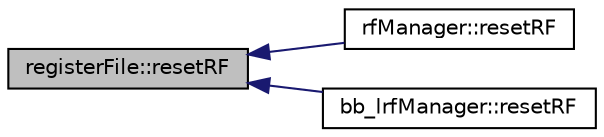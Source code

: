 digraph G
{
  edge [fontname="Helvetica",fontsize="10",labelfontname="Helvetica",labelfontsize="10"];
  node [fontname="Helvetica",fontsize="10",shape=record];
  rankdir=LR;
  Node1 [label="registerFile::resetRF",height=0.2,width=0.4,color="black", fillcolor="grey75", style="filled" fontcolor="black"];
  Node1 -> Node2 [dir=back,color="midnightblue",fontsize="10",style="solid",fontname="Helvetica"];
  Node2 [label="rfManager::resetRF",height=0.2,width=0.4,color="black", fillcolor="white", style="filled",URL="$classrfManager.html#aca3886ea56db6dd13b096be05adee188"];
  Node1 -> Node3 [dir=back,color="midnightblue",fontsize="10",style="solid",fontname="Helvetica"];
  Node3 [label="bb_lrfManager::resetRF",height=0.2,width=0.4,color="black", fillcolor="white", style="filled",URL="$classbb__lrfManager.html#a86447f050ab71b1727d09668b7b11330"];
}
